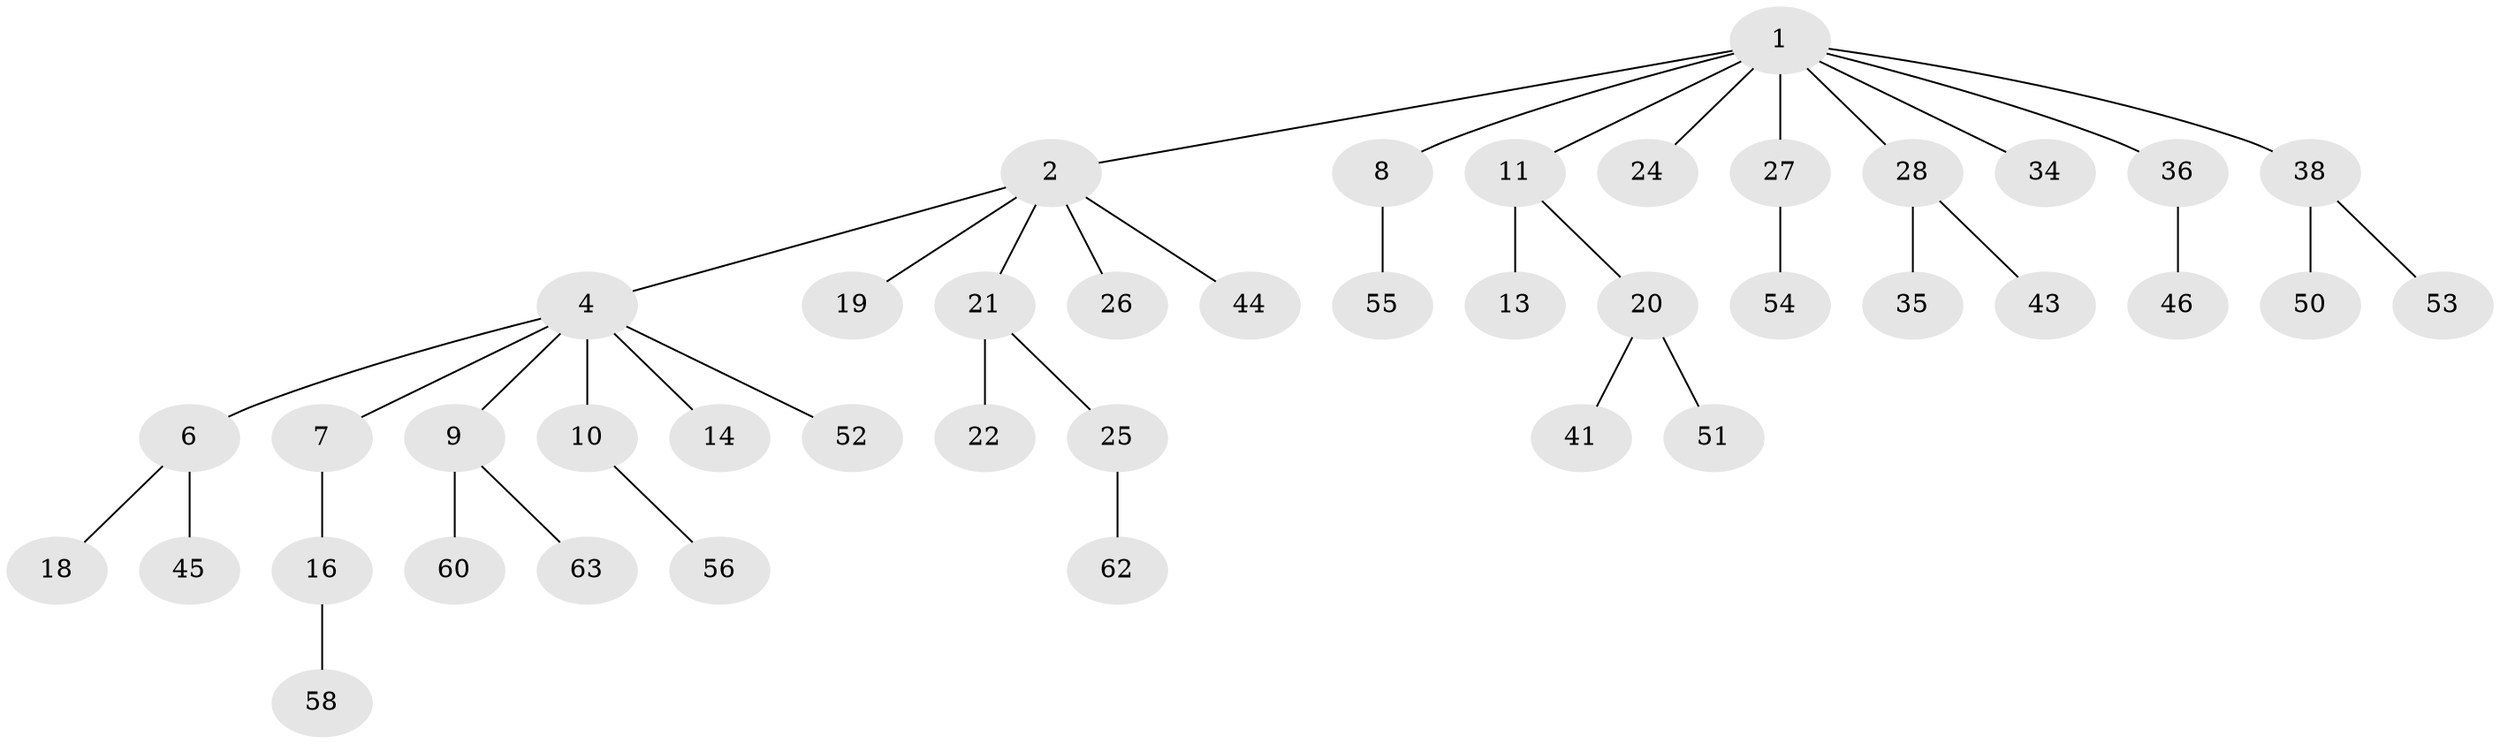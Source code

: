 // original degree distribution, {7: 0.015873015873015872, 5: 0.015873015873015872, 4: 0.031746031746031744, 6: 0.015873015873015872, 3: 0.20634920634920634, 2: 0.2222222222222222, 1: 0.49206349206349204}
// Generated by graph-tools (version 1.1) at 2025/42/03/06/25 10:42:02]
// undirected, 42 vertices, 41 edges
graph export_dot {
graph [start="1"]
  node [color=gray90,style=filled];
  1 [super="+3"];
  2 [super="+12"];
  4 [super="+5"];
  6 [super="+17"];
  7;
  8 [super="+15"];
  9 [super="+29"];
  10 [super="+23"];
  11;
  13 [super="+37"];
  14;
  16 [super="+31"];
  18;
  19 [super="+30"];
  20 [super="+47"];
  21 [super="+61"];
  22 [super="+57"];
  24;
  25 [super="+33"];
  26 [super="+59"];
  27 [super="+32"];
  28 [super="+40"];
  34;
  35 [super="+49"];
  36 [super="+39"];
  38 [super="+42"];
  41;
  43;
  44 [super="+48"];
  45;
  46;
  50;
  51;
  52;
  53;
  54;
  55;
  56;
  58;
  60;
  62;
  63;
  1 -- 2;
  1 -- 8;
  1 -- 24;
  1 -- 27;
  1 -- 36;
  1 -- 38;
  1 -- 34;
  1 -- 11;
  1 -- 28;
  2 -- 4;
  2 -- 19;
  2 -- 26;
  2 -- 44;
  2 -- 21;
  4 -- 7;
  4 -- 10;
  4 -- 14;
  4 -- 52;
  4 -- 9;
  4 -- 6;
  6 -- 18;
  6 -- 45;
  7 -- 16;
  8 -- 55;
  9 -- 63;
  9 -- 60;
  10 -- 56;
  11 -- 13;
  11 -- 20;
  16 -- 58;
  20 -- 41;
  20 -- 51;
  21 -- 22;
  21 -- 25;
  25 -- 62;
  27 -- 54;
  28 -- 35;
  28 -- 43;
  36 -- 46;
  38 -- 50;
  38 -- 53;
}
